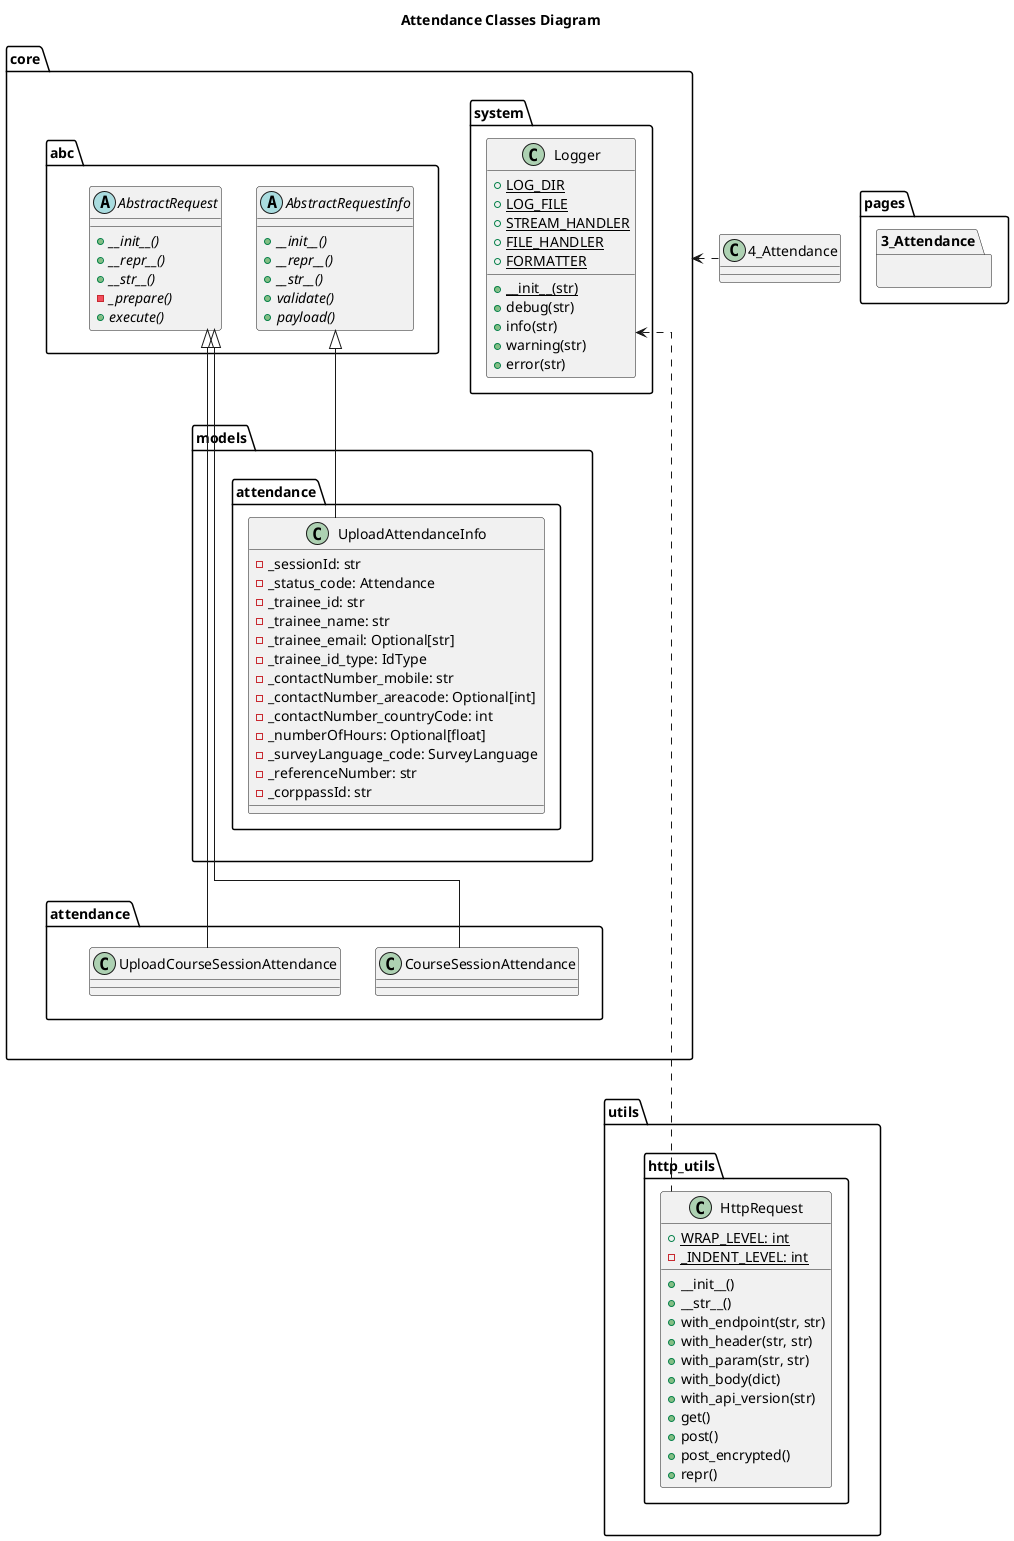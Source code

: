 @startuml
skinparam linetype polyline
skinparam linetype ortho

title Attendance Classes Diagram

package pages {
    package 3_Attendance {

    }
}


package utils {
    package http_utils {
        class HttpRequest {
            + WRAP_LEVEL: int {static}
            - _INDENT_LEVEL: int {static}

            + __init__()
            + __str__()
            + with_endpoint(str, str)
            + with_header(str, str)
            + with_param(str, str)
            + with_body(dict)
            + with_api_version(str)
            + get()
            + post()
            + post_encrypted()
            + repr()
        }
    }
}

package core {
    package system {
        class Logger {
            + LOG_DIR {static}
            + LOG_FILE {static}
            + STREAM_HANDLER {static}
            + FILE_HANDLER {static}
            + FORMATTER {static}
            + __init__(str) {static}
            + debug(str)
            + info(str)
            + warning(str)
            + error(str)
        }
    }

    package abc {
        abstract AbstractRequest {
            + __init__() {abstract}
            + __repr__() {abstract}
            + __str__() {abstract}
            - _prepare() {abstract}
            + execute() {abstract}
        }

        abstract AbstractRequestInfo {
            + __init__() {abstract}
            + __repr__() {abstract}
            + __str__() {abstract}
            + validate() {abstract}
            + payload() {abstract}
        }
    }

    package attendance {
        class CourseSessionAttendance {

        }

        class UploadCourseSessionAttendance {

        }

        CourseSessionAttendance -up--|> AbstractRequest
        UploadCourseSessionAttendance -up|> AbstractRequest
    }

    package models {
        package attendance {
            class UploadAttendanceInfo {
                - _sessionId: str
                - _status_code: Attendance
                - _trainee_id: str
                - _trainee_name: str
                - _trainee_email: Optional[str]
                - _trainee_id_type: IdType
                - _contactNumber_mobile: str
                - _contactNumber_areacode: Optional[int]
                - _contactNumber_countryCode: int
                - _numberOfHours: Optional[float]
                - _surveyLanguage_code: SurveyLanguage
                - _referenceNumber: str
                - _corppassId: str
            }

            UploadAttendanceInfo -up-|> AbstractRequestInfo
        }
    }

    attendance -up[hidden]-> abc
    models -up[hidden]-> abc
}

HttpRequest .up..> Logger
4_Attendance ..right> core

core --[hidden]--> utils
@enduml